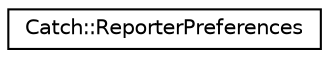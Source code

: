 digraph "Graphical Class Hierarchy"
{
  edge [fontname="Helvetica",fontsize="10",labelfontname="Helvetica",labelfontsize="10"];
  node [fontname="Helvetica",fontsize="10",shape=record];
  rankdir="LR";
  Node1 [label="Catch::ReporterPreferences",height=0.2,width=0.4,color="black", fillcolor="white", style="filled",URL="$d7/dad/structCatch_1_1ReporterPreferences.html"];
}
